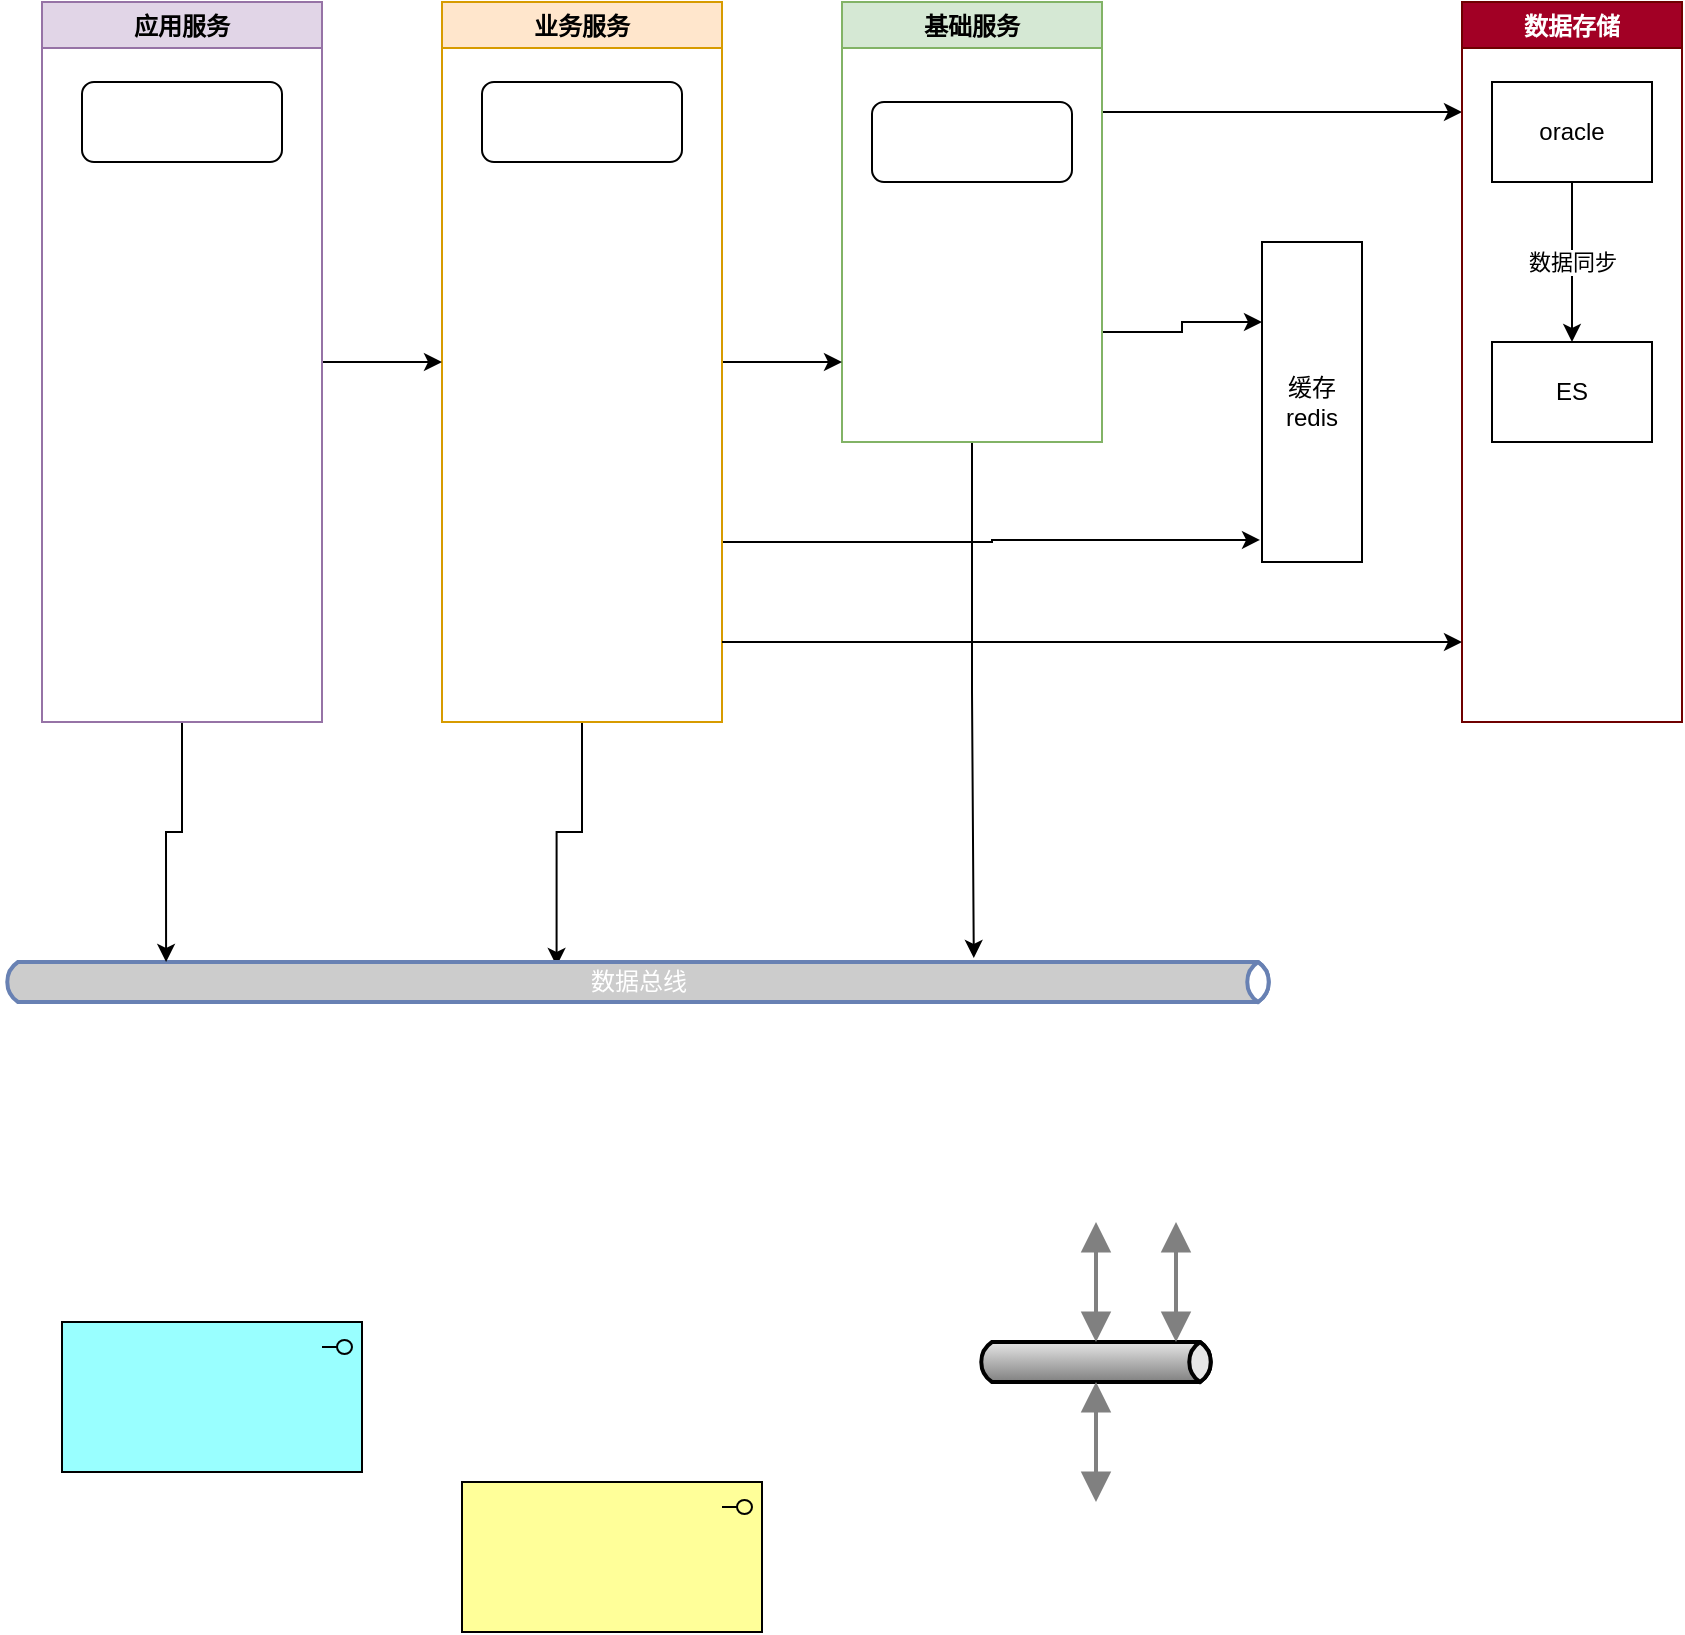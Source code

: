 <mxfile version="20.8.23" type="github">
  <diagram name="第 1 页" id="IACxLr-tMT6NA9MdaYOa">
    <mxGraphModel dx="1420" dy="749" grid="1" gridSize="10" guides="1" tooltips="1" connect="1" arrows="1" fold="1" page="1" pageScale="1" pageWidth="827" pageHeight="1169" math="0" shadow="0">
      <root>
        <mxCell id="0" />
        <mxCell id="1" parent="0" />
        <mxCell id="L4yY8soeMmTzs0nPKb9y-49" style="edgeStyle=orthogonalEdgeStyle;rounded=0;orthogonalLoop=1;jettySize=auto;html=1;exitX=1;exitY=0.75;exitDx=0;exitDy=0;entryX=0;entryY=0.25;entryDx=0;entryDy=0;" edge="1" parent="1" source="L4yY8soeMmTzs0nPKb9y-2" target="L4yY8soeMmTzs0nPKb9y-28">
          <mxGeometry relative="1" as="geometry" />
        </mxCell>
        <mxCell id="L4yY8soeMmTzs0nPKb9y-54" style="edgeStyle=orthogonalEdgeStyle;rounded=0;orthogonalLoop=1;jettySize=auto;html=1;exitX=1;exitY=0.25;exitDx=0;exitDy=0;" edge="1" parent="1" source="L4yY8soeMmTzs0nPKb9y-2">
          <mxGeometry relative="1" as="geometry">
            <mxPoint x="950" y="175" as="targetPoint" />
          </mxGeometry>
        </mxCell>
        <mxCell id="L4yY8soeMmTzs0nPKb9y-58" style="edgeStyle=orthogonalEdgeStyle;rounded=0;orthogonalLoop=1;jettySize=auto;html=1;exitX=0.5;exitY=1;exitDx=0;exitDy=0;entryX=0.764;entryY=0.199;entryDx=0;entryDy=0;entryPerimeter=0;" edge="1" parent="1" source="L4yY8soeMmTzs0nPKb9y-2" target="L4yY8soeMmTzs0nPKb9y-19">
          <mxGeometry relative="1" as="geometry" />
        </mxCell>
        <mxCell id="L4yY8soeMmTzs0nPKb9y-2" value="基础服务" style="swimlane;fillColor=#d5e8d4;strokeColor=#82b366;" vertex="1" parent="1">
          <mxGeometry x="640" y="120" width="130" height="220" as="geometry">
            <mxRectangle x="310" y="290" width="100" height="30" as="alternateBounds" />
          </mxGeometry>
        </mxCell>
        <mxCell id="L4yY8soeMmTzs0nPKb9y-34" value="" style="rounded=1;whiteSpace=wrap;html=1;" vertex="1" parent="L4yY8soeMmTzs0nPKb9y-2">
          <mxGeometry x="15" y="50" width="100" height="40" as="geometry" />
        </mxCell>
        <mxCell id="L4yY8soeMmTzs0nPKb9y-48" style="edgeStyle=orthogonalEdgeStyle;rounded=0;orthogonalLoop=1;jettySize=auto;html=1;exitX=1;exitY=0.5;exitDx=0;exitDy=0;" edge="1" parent="1" source="L4yY8soeMmTzs0nPKb9y-3">
          <mxGeometry relative="1" as="geometry">
            <mxPoint x="640" y="300" as="targetPoint" />
          </mxGeometry>
        </mxCell>
        <mxCell id="L4yY8soeMmTzs0nPKb9y-50" style="edgeStyle=orthogonalEdgeStyle;rounded=0;orthogonalLoop=1;jettySize=auto;html=1;exitX=1;exitY=0.75;exitDx=0;exitDy=0;entryX=-0.02;entryY=0.931;entryDx=0;entryDy=0;entryPerimeter=0;" edge="1" parent="1" source="L4yY8soeMmTzs0nPKb9y-3" target="L4yY8soeMmTzs0nPKb9y-28">
          <mxGeometry relative="1" as="geometry" />
        </mxCell>
        <mxCell id="L4yY8soeMmTzs0nPKb9y-56" style="edgeStyle=orthogonalEdgeStyle;rounded=0;orthogonalLoop=1;jettySize=auto;html=1;entryX=0.436;entryY=0.299;entryDx=0;entryDy=0;entryPerimeter=0;" edge="1" parent="1" source="L4yY8soeMmTzs0nPKb9y-3" target="L4yY8soeMmTzs0nPKb9y-19">
          <mxGeometry relative="1" as="geometry" />
        </mxCell>
        <mxCell id="L4yY8soeMmTzs0nPKb9y-3" value="业务服务" style="swimlane;fillColor=#ffe6cc;strokeColor=#d79b00;" vertex="1" parent="1">
          <mxGeometry x="440" y="120" width="140" height="360" as="geometry">
            <mxRectangle x="310" y="290" width="100" height="30" as="alternateBounds" />
          </mxGeometry>
        </mxCell>
        <mxCell id="L4yY8soeMmTzs0nPKb9y-35" value="" style="rounded=1;whiteSpace=wrap;html=1;" vertex="1" parent="L4yY8soeMmTzs0nPKb9y-3">
          <mxGeometry x="20" y="40" width="100" height="40" as="geometry" />
        </mxCell>
        <mxCell id="L4yY8soeMmTzs0nPKb9y-4" value="数据存储" style="swimlane;fillColor=#a20025;fontColor=#ffffff;strokeColor=#6F0000;" vertex="1" parent="1">
          <mxGeometry x="950" y="120" width="110" height="360" as="geometry">
            <mxRectangle x="950" y="120" width="100" height="30" as="alternateBounds" />
          </mxGeometry>
        </mxCell>
        <mxCell id="L4yY8soeMmTzs0nPKb9y-59" value="数据同步" style="edgeStyle=orthogonalEdgeStyle;rounded=0;orthogonalLoop=1;jettySize=auto;html=1;exitX=0.5;exitY=1;exitDx=0;exitDy=0;entryX=0.5;entryY=0;entryDx=0;entryDy=0;" edge="1" parent="L4yY8soeMmTzs0nPKb9y-4" source="L4yY8soeMmTzs0nPKb9y-12" target="L4yY8soeMmTzs0nPKb9y-13">
          <mxGeometry relative="1" as="geometry" />
        </mxCell>
        <mxCell id="L4yY8soeMmTzs0nPKb9y-12" value="oracle" style="rounded=0;whiteSpace=wrap;html=1;" vertex="1" parent="L4yY8soeMmTzs0nPKb9y-4">
          <mxGeometry x="15" y="40" width="80" height="50" as="geometry" />
        </mxCell>
        <mxCell id="L4yY8soeMmTzs0nPKb9y-13" value="ES" style="rounded=0;whiteSpace=wrap;html=1;" vertex="1" parent="L4yY8soeMmTzs0nPKb9y-4">
          <mxGeometry x="15" y="170" width="80" height="50" as="geometry" />
        </mxCell>
        <mxCell id="L4yY8soeMmTzs0nPKb9y-7" value="" style="html=1;outlineConnect=0;whiteSpace=wrap;fillColor=#99ffff;shape=mxgraph.archimate3.application;appType=interface;archiType=square;" vertex="1" parent="1">
          <mxGeometry x="250" y="780" width="150" height="75" as="geometry" />
        </mxCell>
        <mxCell id="L4yY8soeMmTzs0nPKb9y-8" value="" style="html=1;outlineConnect=0;whiteSpace=wrap;fillColor=#ffff99;shape=mxgraph.archimate3.application;appType=interface;archiType=square;" vertex="1" parent="1">
          <mxGeometry x="450" y="860" width="150" height="75" as="geometry" />
        </mxCell>
        <mxCell id="L4yY8soeMmTzs0nPKb9y-14" value="" style="strokeWidth=2;strokeColor=#000000;dashed=0;align=center;html=1;fontSize=8;shape=mxgraph.eip.messageChannel;" vertex="1" parent="1">
          <mxGeometry x="707" y="790" width="120" height="20" as="geometry" />
        </mxCell>
        <mxCell id="L4yY8soeMmTzs0nPKb9y-15" value="" style="edgeStyle=elbowEdgeStyle;strokeWidth=2;rounded=0;endArrow=block;startArrow=block;startSize=10;endSize=10;dashed=0;html=1;strokeColor=#808080;" edge="1" target="L4yY8soeMmTzs0nPKb9y-14" parent="1">
          <mxGeometry relative="1" as="geometry">
            <mxPoint x="767" y="870" as="sourcePoint" />
          </mxGeometry>
        </mxCell>
        <mxCell id="L4yY8soeMmTzs0nPKb9y-17" value="" style="edgeStyle=elbowEdgeStyle;strokeWidth=2;rounded=0;endArrow=block;startArrow=block;startSize=10;endSize=10;dashed=0;html=1;strokeColor=#808080;" edge="1" target="L4yY8soeMmTzs0nPKb9y-14" parent="1">
          <mxGeometry relative="1" as="geometry">
            <mxPoint x="767" y="730" as="sourcePoint" />
          </mxGeometry>
        </mxCell>
        <mxCell id="L4yY8soeMmTzs0nPKb9y-18" value="" style="edgeStyle=elbowEdgeStyle;strokeWidth=2;rounded=0;endArrow=block;startArrow=block;startSize=10;endSize=10;dashed=0;html=1;strokeColor=#808080;" edge="1" target="L4yY8soeMmTzs0nPKb9y-14" parent="1">
          <mxGeometry relative="1" as="geometry">
            <mxPoint x="807" y="730" as="sourcePoint" />
          </mxGeometry>
        </mxCell>
        <mxCell id="L4yY8soeMmTzs0nPKb9y-19" value="数据总线" style="html=1;fillColor=#CCCCCC;strokeColor=#6881B3;gradientColor=none;gradientDirection=north;strokeWidth=2;shape=mxgraph.networks.bus;gradientColor=none;gradientDirection=north;fontColor=#ffffff;perimeter=backbonePerimeter;backboneSize=20;" vertex="1" parent="1">
          <mxGeometry x="220" y="590" width="636" height="40" as="geometry" />
        </mxCell>
        <mxCell id="L4yY8soeMmTzs0nPKb9y-28" value="缓存&lt;br&gt;redis" style="rounded=0;whiteSpace=wrap;html=1;" vertex="1" parent="1">
          <mxGeometry x="850" y="240" width="50" height="160" as="geometry" />
        </mxCell>
        <mxCell id="L4yY8soeMmTzs0nPKb9y-39" style="edgeStyle=orthogonalEdgeStyle;rounded=0;orthogonalLoop=1;jettySize=auto;html=1;exitX=1;exitY=0.5;exitDx=0;exitDy=0;entryX=0;entryY=0.5;entryDx=0;entryDy=0;" edge="1" parent="1" source="L4yY8soeMmTzs0nPKb9y-36" target="L4yY8soeMmTzs0nPKb9y-3">
          <mxGeometry relative="1" as="geometry" />
        </mxCell>
        <mxCell id="L4yY8soeMmTzs0nPKb9y-55" style="edgeStyle=orthogonalEdgeStyle;rounded=0;orthogonalLoop=1;jettySize=auto;html=1;entryX=0.129;entryY=0.249;entryDx=0;entryDy=0;entryPerimeter=0;" edge="1" parent="1" source="L4yY8soeMmTzs0nPKb9y-36" target="L4yY8soeMmTzs0nPKb9y-19">
          <mxGeometry relative="1" as="geometry" />
        </mxCell>
        <mxCell id="L4yY8soeMmTzs0nPKb9y-36" value="应用服务" style="swimlane;startSize=23;fillColor=#e1d5e7;strokeColor=#9673a6;glass=0;" vertex="1" parent="1">
          <mxGeometry x="240" y="120" width="140" height="360" as="geometry">
            <mxRectangle x="310" y="290" width="100" height="30" as="alternateBounds" />
          </mxGeometry>
        </mxCell>
        <mxCell id="L4yY8soeMmTzs0nPKb9y-37" value="" style="rounded=1;whiteSpace=wrap;html=1;" vertex="1" parent="L4yY8soeMmTzs0nPKb9y-36">
          <mxGeometry x="20" y="40" width="100" height="40" as="geometry" />
        </mxCell>
        <mxCell id="L4yY8soeMmTzs0nPKb9y-51" style="edgeStyle=orthogonalEdgeStyle;rounded=0;orthogonalLoop=1;jettySize=auto;html=1;" edge="1" parent="1">
          <mxGeometry relative="1" as="geometry">
            <mxPoint x="580" y="440" as="sourcePoint" />
            <mxPoint x="950" y="440" as="targetPoint" />
          </mxGeometry>
        </mxCell>
      </root>
    </mxGraphModel>
  </diagram>
</mxfile>
